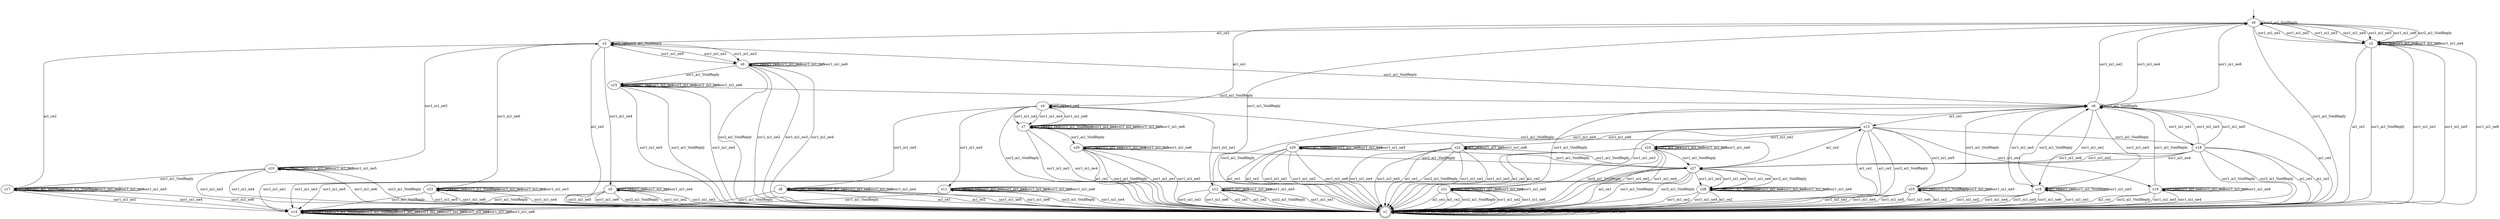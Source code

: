 digraph B {
s0 [label="s0"];
s1 [label="s1", shape=doublecircle];
s2 [label="s2"];
s3 [label="s3"];
s4 [label="s4"];
s5 [label="s5"];
s6 [label="s6"];
s7 [label="s7"];
s8 [label="s8"];
s9 [label="s9"];
s10 [label="s10"];
s11 [label="s11"];
s12 [label="s12"];
s13 [label="s13"];
s14 [label="s14"];
s15 [label="s15"];
s16 [label="s16"];
s17 [label="s17"];
s18 [label="s18"];
s19 [label="s19"];
s20 [label="s20"];
s21 [label="s21"];
s22 [label="s22"];
s23 [label="s23"];
s24 [label="s24"];
s25 [label="s25"];
s26 [label="s26"];
s27 [label="s27"];
s28 [label="s28"];
s0 -> s4 [label="ai1_ce1"];
s0 -> s3 [label="ai1_ce2"];
s0 -> s1 [label="usr1_ai1_VoidReply"];
s0 -> s0 [label="usr2_ai1_VoidReply"];
s0 -> s2 [label="usr1_ni1_ne1"];
s0 -> s2 [label="usr1_ni1_ne2"];
s0 -> s2 [label="usr1_ni1_ne3"];
s0 -> s2 [label="usr1_ni1_ne4"];
s0 -> s2 [label="usr1_ni1_ne5"];
s0 -> s2 [label="usr1_ni1_ne6"];
s1 -> s1 [label="ai1_ce1"];
s1 -> s1 [label="ai1_ce2"];
s1 -> s1 [label="usr1_ai1_VoidReply"];
s1 -> s1 [label="usr2_ai1_VoidReply"];
s1 -> s1 [label="usr1_ni1_ne1"];
s1 -> s1 [label="usr1_ni1_ne2"];
s1 -> s1 [label="usr1_ni1_ne3"];
s1 -> s1 [label="usr1_ni1_ne4"];
s1 -> s1 [label="usr1_ni1_ne5"];
s1 -> s1 [label="usr1_ni1_ne6"];
s2 -> s1 [label="ai1_ce1"];
s2 -> s2 [label="ai1_ce2"];
s2 -> s1 [label="usr1_ai1_VoidReply"];
s2 -> s0 [label="usr2_ai1_VoidReply"];
s2 -> s1 [label="usr1_ni1_ne1"];
s2 -> s2 [label="usr1_ni1_ne2"];
s2 -> s2 [label="usr1_ni1_ne3"];
s2 -> s2 [label="usr1_ni1_ne4"];
s2 -> s1 [label="usr1_ni1_ne5"];
s2 -> s1 [label="usr1_ni1_ne6"];
s3 -> s3 [label="ai1_ce1"];
s3 -> s1 [label="ai1_ce2"];
s3 -> s6 [label="usr1_ai1_VoidReply"];
s3 -> s3 [label="usr2_ai1_VoidReply"];
s3 -> s9 [label="usr1_ni1_ne1"];
s3 -> s10 [label="usr1_ni1_ne2"];
s3 -> s9 [label="usr1_ni1_ne3"];
s3 -> s5 [label="usr1_ni1_ne4"];
s3 -> s9 [label="usr1_ni1_ne5"];
s3 -> s23 [label="usr1_ni1_ne6"];
s4 -> s4 [label="ai1_ce1"];
s4 -> s4 [label="ai1_ce2"];
s4 -> s27 [label="usr1_ai1_VoidReply"];
s4 -> s1 [label="usr2_ai1_VoidReply"];
s4 -> s12 [label="usr1_ni1_ne1"];
s4 -> s7 [label="usr1_ni1_ne2"];
s4 -> s11 [label="usr1_ni1_ne3"];
s4 -> s7 [label="usr1_ni1_ne4"];
s4 -> s8 [label="usr1_ni1_ne5"];
s4 -> s7 [label="usr1_ni1_ne6"];
s5 -> s5 [label="ai1_ce1"];
s5 -> s5 [label="ai1_ce2"];
s5 -> s14 [label="usr1_ai1_VoidReply"];
s5 -> s1 [label="usr2_ai1_VoidReply"];
s5 -> s5 [label="usr1_ni1_ne1"];
s5 -> s1 [label="usr1_ni1_ne2"];
s5 -> s1 [label="usr1_ni1_ne3"];
s5 -> s5 [label="usr1_ni1_ne4"];
s5 -> s1 [label="usr1_ni1_ne5"];
s5 -> s1 [label="usr1_ni1_ne6"];
s6 -> s13 [label="ai1_ce1"];
s6 -> s1 [label="ai1_ce2"];
s6 -> s6 [label="usr1_ai1_VoidReply"];
s6 -> s1 [label="usr2_ai1_VoidReply"];
s6 -> s16 [label="usr1_ni1_ne1"];
s6 -> s0 [label="usr1_ni1_ne2"];
s6 -> s16 [label="usr1_ni1_ne3"];
s6 -> s0 [label="usr1_ni1_ne4"];
s6 -> s16 [label="usr1_ni1_ne5"];
s6 -> s0 [label="usr1_ni1_ne6"];
s7 -> s7 [label="ai1_ce1"];
s7 -> s7 [label="ai1_ce2"];
s7 -> s26 [label="usr1_ai1_VoidReply"];
s7 -> s7 [label="usr2_ai1_VoidReply"];
s7 -> s7 [label="usr1_ni1_ne1"];
s7 -> s1 [label="usr1_ni1_ne2"];
s7 -> s7 [label="usr1_ni1_ne3"];
s7 -> s1 [label="usr1_ni1_ne4"];
s7 -> s7 [label="usr1_ni1_ne5"];
s7 -> s7 [label="usr1_ni1_ne6"];
s8 -> s1 [label="ai1_ce1"];
s8 -> s1 [label="ai1_ce2"];
s8 -> s14 [label="usr1_ai1_VoidReply"];
s8 -> s8 [label="usr2_ai1_VoidReply"];
s8 -> s8 [label="usr1_ni1_ne1"];
s8 -> s8 [label="usr1_ni1_ne2"];
s8 -> s8 [label="usr1_ni1_ne3"];
s8 -> s8 [label="usr1_ni1_ne4"];
s8 -> s1 [label="usr1_ni1_ne5"];
s8 -> s1 [label="usr1_ni1_ne6"];
s9 -> s9 [label="ai1_ce1"];
s9 -> s9 [label="ai1_ce2"];
s9 -> s15 [label="usr1_ai1_VoidReply"];
s9 -> s1 [label="usr2_ai1_VoidReply"];
s9 -> s9 [label="usr1_ni1_ne1"];
s9 -> s1 [label="usr1_ni1_ne2"];
s9 -> s1 [label="usr1_ni1_ne3"];
s9 -> s1 [label="usr1_ni1_ne4"];
s9 -> s9 [label="usr1_ni1_ne5"];
s9 -> s9 [label="usr1_ni1_ne6"];
s10 -> s10 [label="ai1_ce1"];
s10 -> s10 [label="ai1_ce2"];
s10 -> s17 [label="usr1_ai1_VoidReply"];
s10 -> s1 [label="usr2_ai1_VoidReply"];
s10 -> s10 [label="usr1_ni1_ne1"];
s10 -> s10 [label="usr1_ni1_ne2"];
s10 -> s1 [label="usr1_ni1_ne3"];
s10 -> s1 [label="usr1_ni1_ne4"];
s10 -> s10 [label="usr1_ni1_ne5"];
s10 -> s1 [label="usr1_ni1_ne6"];
s11 -> s11 [label="ai1_ce1"];
s11 -> s11 [label="ai1_ce2"];
s11 -> s14 [label="usr1_ai1_VoidReply"];
s11 -> s1 [label="usr2_ai1_VoidReply"];
s11 -> s11 [label="usr1_ni1_ne1"];
s11 -> s11 [label="usr1_ni1_ne2"];
s11 -> s11 [label="usr1_ni1_ne3"];
s11 -> s1 [label="usr1_ni1_ne4"];
s11 -> s11 [label="usr1_ni1_ne5"];
s11 -> s11 [label="usr1_ni1_ne6"];
s12 -> s1 [label="ai1_ce1"];
s12 -> s1 [label="ai1_ce2"];
s12 -> s0 [label="usr1_ai1_VoidReply"];
s12 -> s1 [label="usr2_ai1_VoidReply"];
s12 -> s1 [label="usr1_ni1_ne1"];
s12 -> s1 [label="usr1_ni1_ne2"];
s12 -> s12 [label="usr1_ni1_ne3"];
s12 -> s12 [label="usr1_ni1_ne4"];
s12 -> s12 [label="usr1_ni1_ne5"];
s12 -> s1 [label="usr1_ni1_ne6"];
s13 -> s1 [label="ai1_ce1"];
s13 -> s1 [label="ai1_ce2"];
s13 -> s18 [label="usr1_ai1_VoidReply"];
s13 -> s1 [label="usr2_ai1_VoidReply"];
s13 -> s19 [label="usr1_ni1_ne1"];
s13 -> s24 [label="usr1_ni1_ne2"];
s13 -> s21 [label="usr1_ni1_ne3"];
s13 -> s20 [label="usr1_ni1_ne4"];
s13 -> s25 [label="usr1_ni1_ne5"];
s13 -> s22 [label="usr1_ni1_ne6"];
s14 -> s14 [label="ai1_ce1"];
s14 -> s14 [label="ai1_ce2"];
s14 -> s14 [label="usr1_ai1_VoidReply"];
s14 -> s14 [label="usr2_ai1_VoidReply"];
s14 -> s14 [label="usr1_ni1_ne1"];
s14 -> s14 [label="usr1_ni1_ne2"];
s14 -> s14 [label="usr1_ni1_ne3"];
s14 -> s14 [label="usr1_ni1_ne4"];
s14 -> s14 [label="usr1_ni1_ne5"];
s14 -> s14 [label="usr1_ni1_ne6"];
s15 -> s15 [label="ai1_ce1"];
s15 -> s15 [label="ai1_ce2"];
s15 -> s1 [label="usr1_ai1_VoidReply"];
s15 -> s6 [label="usr2_ai1_VoidReply"];
s15 -> s15 [label="usr1_ni1_ne1"];
s15 -> s15 [label="usr1_ni1_ne2"];
s15 -> s15 [label="usr1_ni1_ne3"];
s15 -> s1 [label="usr1_ni1_ne4"];
s15 -> s1 [label="usr1_ni1_ne5"];
s15 -> s15 [label="usr1_ni1_ne6"];
s16 -> s16 [label="ai1_ce1"];
s16 -> s16 [label="ai1_ce2"];
s16 -> s16 [label="usr1_ai1_VoidReply"];
s16 -> s6 [label="usr2_ai1_VoidReply"];
s16 -> s1 [label="usr1_ni1_ne1"];
s16 -> s1 [label="usr1_ni1_ne2"];
s16 -> s16 [label="usr1_ni1_ne3"];
s16 -> s1 [label="usr1_ni1_ne4"];
s16 -> s1 [label="usr1_ni1_ne5"];
s16 -> s1 [label="usr1_ni1_ne6"];
s17 -> s17 [label="ai1_ce1"];
s17 -> s3 [label="ai1_ce2"];
s17 -> s17 [label="usr1_ai1_VoidReply"];
s17 -> s17 [label="usr2_ai1_VoidReply"];
s17 -> s14 [label="usr1_ni1_ne1"];
s17 -> s17 [label="usr1_ni1_ne2"];
s17 -> s17 [label="usr1_ni1_ne3"];
s17 -> s14 [label="usr1_ni1_ne4"];
s17 -> s17 [label="usr1_ni1_ne5"];
s17 -> s14 [label="usr1_ni1_ne6"];
s18 -> s1 [label="ai1_ce1"];
s18 -> s1 [label="ai1_ce2"];
s18 -> s1 [label="usr1_ai1_VoidReply"];
s18 -> s1 [label="usr2_ai1_VoidReply"];
s18 -> s6 [label="usr1_ni1_ne1"];
s18 -> s27 [label="usr1_ni1_ne2"];
s18 -> s6 [label="usr1_ni1_ne3"];
s18 -> s27 [label="usr1_ni1_ne4"];
s18 -> s6 [label="usr1_ni1_ne5"];
s18 -> s27 [label="usr1_ni1_ne6"];
s19 -> s1 [label="ai1_ce1"];
s19 -> s19 [label="ai1_ce2"];
s19 -> s6 [label="usr1_ai1_VoidReply"];
s19 -> s1 [label="usr2_ai1_VoidReply"];
s19 -> s19 [label="usr1_ni1_ne1"];
s19 -> s19 [label="usr1_ni1_ne2"];
s19 -> s1 [label="usr1_ni1_ne3"];
s19 -> s1 [label="usr1_ni1_ne4"];
s19 -> s19 [label="usr1_ni1_ne5"];
s19 -> s19 [label="usr1_ni1_ne6"];
s20 -> s1 [label="ai1_ce1"];
s20 -> s1 [label="ai1_ce2"];
s20 -> s27 [label="usr1_ai1_VoidReply"];
s20 -> s20 [label="usr2_ai1_VoidReply"];
s20 -> s1 [label="usr1_ni1_ne1"];
s20 -> s1 [label="usr1_ni1_ne2"];
s20 -> s20 [label="usr1_ni1_ne3"];
s20 -> s20 [label="usr1_ni1_ne4"];
s20 -> s20 [label="usr1_ni1_ne5"];
s20 -> s1 [label="usr1_ni1_ne6"];
s21 -> s1 [label="ai1_ce1"];
s21 -> s1 [label="ai1_ce2"];
s21 -> s6 [label="usr1_ai1_VoidReply"];
s21 -> s1 [label="usr2_ai1_VoidReply"];
s21 -> s21 [label="usr1_ni1_ne1"];
s21 -> s1 [label="usr1_ni1_ne2"];
s21 -> s21 [label="usr1_ni1_ne3"];
s21 -> s21 [label="usr1_ni1_ne4"];
s21 -> s21 [label="usr1_ni1_ne5"];
s21 -> s1 [label="usr1_ni1_ne6"];
s22 -> s1 [label="ai1_ce1"];
s22 -> s22 [label="ai1_ce2"];
s22 -> s27 [label="usr1_ai1_VoidReply"];
s22 -> s1 [label="usr2_ai1_VoidReply"];
s22 -> s1 [label="usr1_ni1_ne1"];
s22 -> s22 [label="usr1_ni1_ne2"];
s22 -> s1 [label="usr1_ni1_ne3"];
s22 -> s1 [label="usr1_ni1_ne4"];
s22 -> s1 [label="usr1_ni1_ne5"];
s22 -> s22 [label="usr1_ni1_ne6"];
s23 -> s23 [label="ai1_ce1"];
s23 -> s23 [label="ai1_ce2"];
s23 -> s14 [label="usr1_ai1_VoidReply"];
s23 -> s23 [label="usr2_ai1_VoidReply"];
s23 -> s23 [label="usr1_ni1_ne1"];
s23 -> s23 [label="usr1_ni1_ne2"];
s23 -> s23 [label="usr1_ni1_ne3"];
s23 -> s1 [label="usr1_ni1_ne4"];
s23 -> s1 [label="usr1_ni1_ne5"];
s23 -> s1 [label="usr1_ni1_ne6"];
s24 -> s1 [label="ai1_ce1"];
s24 -> s1 [label="ai1_ce2"];
s24 -> s27 [label="usr1_ai1_VoidReply"];
s24 -> s1 [label="usr2_ai1_VoidReply"];
s24 -> s24 [label="usr1_ni1_ne1"];
s24 -> s1 [label="usr1_ni1_ne2"];
s24 -> s24 [label="usr1_ni1_ne3"];
s24 -> s1 [label="usr1_ni1_ne4"];
s24 -> s24 [label="usr1_ni1_ne5"];
s24 -> s24 [label="usr1_ni1_ne6"];
s25 -> s25 [label="ai1_ce1"];
s25 -> s1 [label="ai1_ce2"];
s25 -> s6 [label="usr1_ai1_VoidReply"];
s25 -> s25 [label="usr2_ai1_VoidReply"];
s25 -> s1 [label="usr1_ni1_ne1"];
s25 -> s25 [label="usr1_ni1_ne2"];
s25 -> s25 [label="usr1_ni1_ne3"];
s25 -> s1 [label="usr1_ni1_ne4"];
s25 -> s1 [label="usr1_ni1_ne5"];
s25 -> s1 [label="usr1_ni1_ne6"];
s26 -> s1 [label="ai1_ce1"];
s26 -> s26 [label="ai1_ce2"];
s26 -> s1 [label="usr1_ai1_VoidReply"];
s26 -> s27 [label="usr2_ai1_VoidReply"];
s26 -> s1 [label="usr1_ni1_ne1"];
s26 -> s26 [label="usr1_ni1_ne2"];
s26 -> s1 [label="usr1_ni1_ne3"];
s26 -> s26 [label="usr1_ni1_ne4"];
s26 -> s26 [label="usr1_ni1_ne5"];
s26 -> s26 [label="usr1_ni1_ne6"];
s27 -> s1 [label="ai1_ce1"];
s27 -> s13 [label="ai1_ce2"];
s27 -> s1 [label="usr1_ai1_VoidReply"];
s27 -> s1 [label="usr2_ai1_VoidReply"];
s27 -> s14 [label="usr1_ni1_ne1"];
s27 -> s28 [label="usr1_ni1_ne2"];
s27 -> s14 [label="usr1_ni1_ne3"];
s27 -> s28 [label="usr1_ni1_ne4"];
s27 -> s14 [label="usr1_ni1_ne5"];
s27 -> s28 [label="usr1_ni1_ne6"];
s28 -> s28 [label="ai1_ce1"];
s28 -> s1 [label="ai1_ce2"];
s28 -> s28 [label="usr1_ai1_VoidReply"];
s28 -> s27 [label="usr2_ai1_VoidReply"];
s28 -> s28 [label="usr1_ni1_ne1"];
s28 -> s1 [label="usr1_ni1_ne2"];
s28 -> s28 [label="usr1_ni1_ne3"];
s28 -> s1 [label="usr1_ni1_ne4"];
s28 -> s28 [label="usr1_ni1_ne5"];
s28 -> s28 [label="usr1_ni1_ne6"];
__start0 [shape=none, label=""];
__start0 -> s0 [label=""];
}
